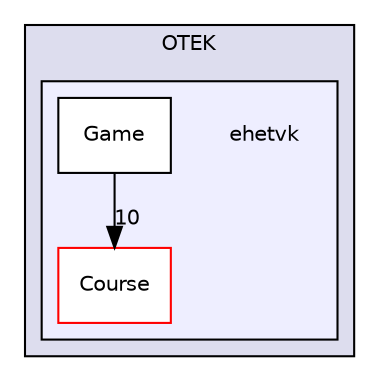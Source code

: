 digraph "C:/Users/PenthouseMediaCenter/Documents/TUT/OTEK/ehetvk" {
  compound=true
  node [ fontsize="10", fontname="Helvetica"];
  edge [ labelfontsize="10", labelfontname="Helvetica"];
  subgraph clusterdir_1afa40572da67c7e36b0d09da63712a2 {
    graph [ bgcolor="#ddddee", pencolor="black", label="OTEK" fontname="Helvetica", fontsize="10", URL="dir_1afa40572da67c7e36b0d09da63712a2.html"]
  subgraph clusterdir_0de491768064b354964dbef5b851d851 {
    graph [ bgcolor="#eeeeff", pencolor="black", label="" URL="dir_0de491768064b354964dbef5b851d851.html"];
    dir_0de491768064b354964dbef5b851d851 [shape=plaintext label="ehetvk"];
    dir_a39bb0934491903c6b3d679801b4e2d2 [shape=box label="Course" color="red" fillcolor="white" style="filled" URL="dir_a39bb0934491903c6b3d679801b4e2d2.html"];
    dir_e8f684d8cceaa722a4f75aca572a1e66 [shape=box label="Game" color="black" fillcolor="white" style="filled" URL="dir_e8f684d8cceaa722a4f75aca572a1e66.html"];
  }
  }
  dir_e8f684d8cceaa722a4f75aca572a1e66->dir_a39bb0934491903c6b3d679801b4e2d2 [headlabel="10", labeldistance=1.5 headhref="dir_000013_000006.html"];
}

